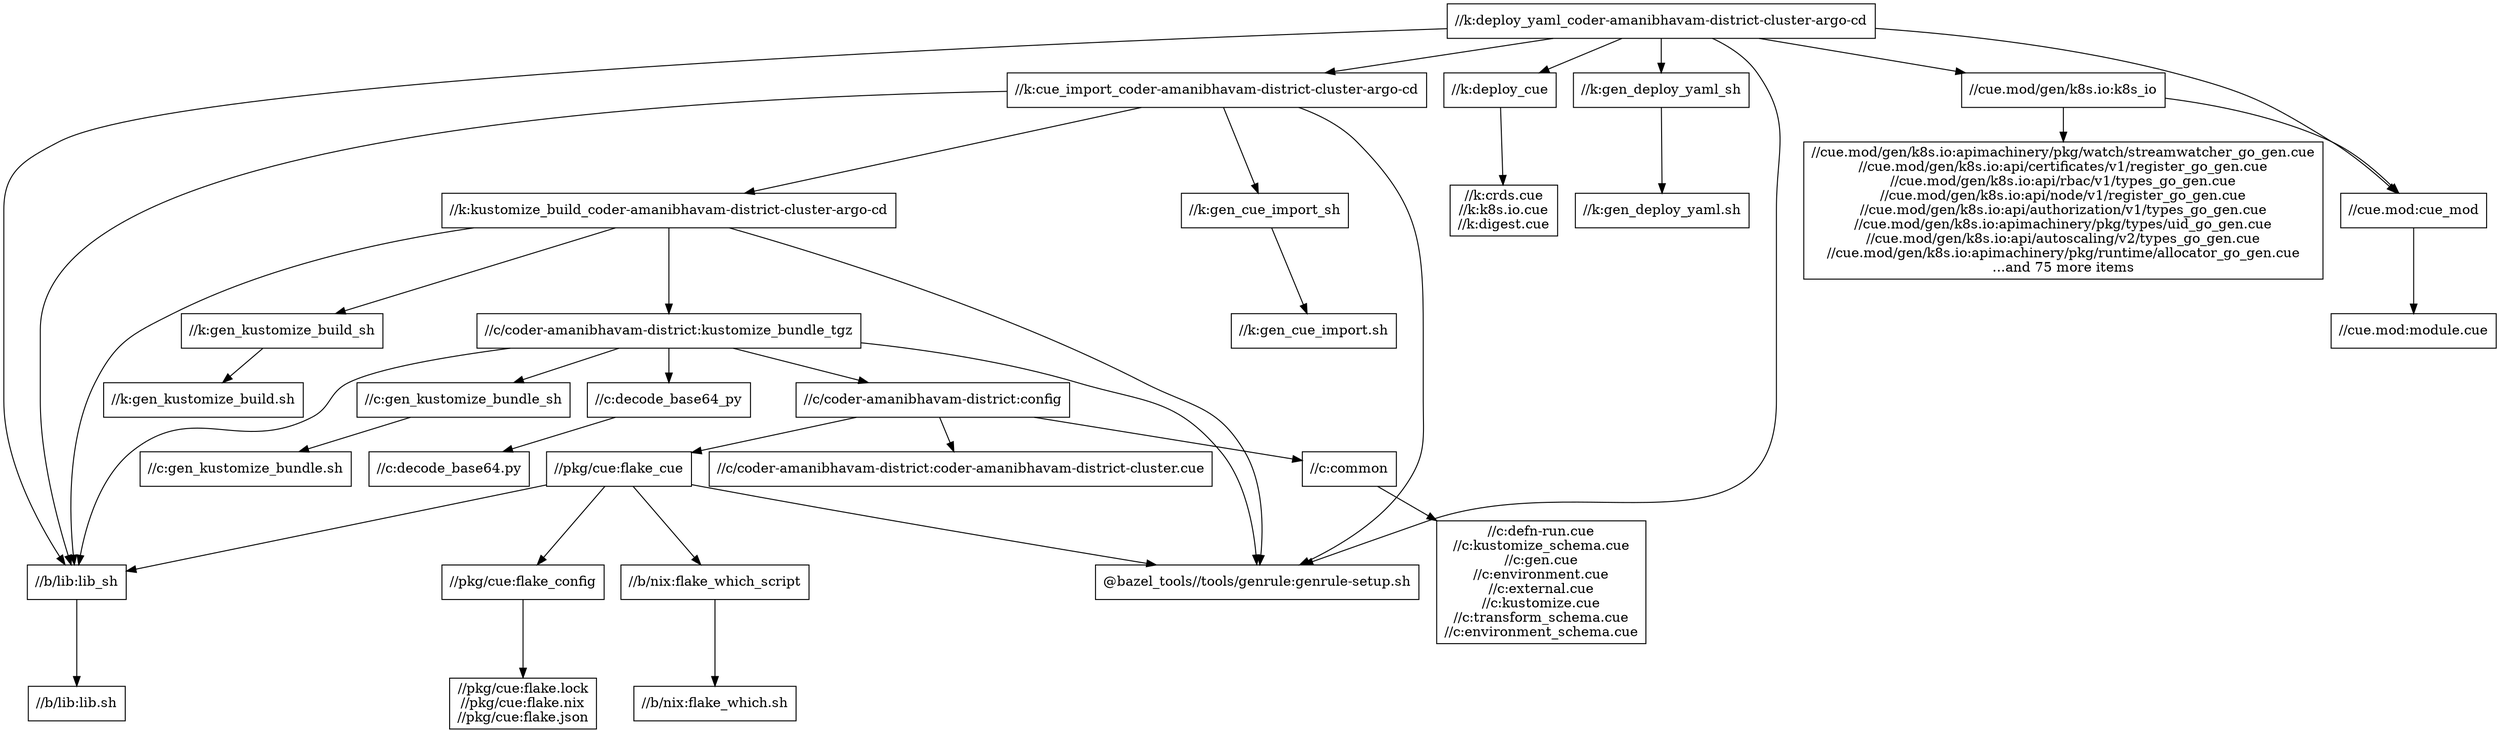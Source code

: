 digraph mygraph {
  node [shape=box];
  "//k:deploy_yaml_coder-amanibhavam-district-cluster-argo-cd"
  "//k:deploy_yaml_coder-amanibhavam-district-cluster-argo-cd" -> "//k:cue_import_coder-amanibhavam-district-cluster-argo-cd"
  "//k:deploy_yaml_coder-amanibhavam-district-cluster-argo-cd" -> "//k:deploy_cue"
  "//k:deploy_yaml_coder-amanibhavam-district-cluster-argo-cd" -> "//k:gen_deploy_yaml_sh"
  "//k:deploy_yaml_coder-amanibhavam-district-cluster-argo-cd" -> "//cue.mod:cue_mod"
  "//k:deploy_yaml_coder-amanibhavam-district-cluster-argo-cd" -> "//cue.mod/gen/k8s.io:k8s_io"
  "//k:deploy_yaml_coder-amanibhavam-district-cluster-argo-cd" -> "//b/lib:lib_sh"
  "//k:deploy_yaml_coder-amanibhavam-district-cluster-argo-cd" -> "@bazel_tools//tools/genrule:genrule-setup.sh"
  "//k:deploy_cue"
  "//k:deploy_cue" -> "//k:crds.cue\n//k:k8s.io.cue\n//k:digest.cue"
  "//k:crds.cue\n//k:k8s.io.cue\n//k:digest.cue"
  "//k:gen_deploy_yaml_sh"
  "//k:gen_deploy_yaml_sh" -> "//k:gen_deploy_yaml.sh"
  "//k:gen_deploy_yaml.sh"
  "//k:cue_import_coder-amanibhavam-district-cluster-argo-cd"
  "//k:cue_import_coder-amanibhavam-district-cluster-argo-cd" -> "//k:kustomize_build_coder-amanibhavam-district-cluster-argo-cd"
  "//k:cue_import_coder-amanibhavam-district-cluster-argo-cd" -> "//k:gen_cue_import_sh"
  "//k:cue_import_coder-amanibhavam-district-cluster-argo-cd" -> "//b/lib:lib_sh"
  "//k:cue_import_coder-amanibhavam-district-cluster-argo-cd" -> "@bazel_tools//tools/genrule:genrule-setup.sh"
  "//k:gen_cue_import_sh"
  "//k:gen_cue_import_sh" -> "//k:gen_cue_import.sh"
  "//k:gen_cue_import.sh"
  "//k:kustomize_build_coder-amanibhavam-district-cluster-argo-cd"
  "//k:kustomize_build_coder-amanibhavam-district-cluster-argo-cd" -> "//k:gen_kustomize_build_sh"
  "//k:kustomize_build_coder-amanibhavam-district-cluster-argo-cd" -> "//c/coder-amanibhavam-district:kustomize_bundle_tgz"
  "//k:kustomize_build_coder-amanibhavam-district-cluster-argo-cd" -> "@bazel_tools//tools/genrule:genrule-setup.sh"
  "//k:kustomize_build_coder-amanibhavam-district-cluster-argo-cd" -> "//b/lib:lib_sh"
  "//c/coder-amanibhavam-district:kustomize_bundle_tgz"
  "//c/coder-amanibhavam-district:kustomize_bundle_tgz" -> "//c/coder-amanibhavam-district:config"
  "//c/coder-amanibhavam-district:kustomize_bundle_tgz" -> "@bazel_tools//tools/genrule:genrule-setup.sh"
  "//c/coder-amanibhavam-district:kustomize_bundle_tgz" -> "//c:gen_kustomize_bundle_sh"
  "//c/coder-amanibhavam-district:kustomize_bundle_tgz" -> "//c:decode_base64_py"
  "//c/coder-amanibhavam-district:kustomize_bundle_tgz" -> "//b/lib:lib_sh"
  "//c:decode_base64_py"
  "//c:decode_base64_py" -> "//c:decode_base64.py"
  "//c:decode_base64.py"
  "//c:gen_kustomize_bundle_sh"
  "//c:gen_kustomize_bundle_sh" -> "//c:gen_kustomize_bundle.sh"
  "//c:gen_kustomize_bundle.sh"
  "//c/coder-amanibhavam-district:config"
  "//c/coder-amanibhavam-district:config" -> "//c/coder-amanibhavam-district:coder-amanibhavam-district-cluster.cue"
  "//c/coder-amanibhavam-district:config" -> "//c:common"
  "//c/coder-amanibhavam-district:config" -> "//pkg/cue:flake_cue"
  "//pkg/cue:flake_cue"
  "//pkg/cue:flake_cue" -> "//pkg/cue:flake_config"
  "//pkg/cue:flake_cue" -> "@bazel_tools//tools/genrule:genrule-setup.sh"
  "//pkg/cue:flake_cue" -> "//b/lib:lib_sh"
  "//pkg/cue:flake_cue" -> "//b/nix:flake_which_script"
  "//b/nix:flake_which_script"
  "//b/nix:flake_which_script" -> "//b/nix:flake_which.sh"
  "//b/nix:flake_which.sh"
  "@bazel_tools//tools/genrule:genrule-setup.sh"
  "//pkg/cue:flake_config"
  "//pkg/cue:flake_config" -> "//pkg/cue:flake.lock\n//pkg/cue:flake.nix\n//pkg/cue:flake.json"
  "//pkg/cue:flake.lock\n//pkg/cue:flake.nix\n//pkg/cue:flake.json"
  "//c/coder-amanibhavam-district:coder-amanibhavam-district-cluster.cue"
  "//k:gen_kustomize_build_sh"
  "//k:gen_kustomize_build_sh" -> "//k:gen_kustomize_build.sh"
  "//k:gen_kustomize_build.sh"
  "//cue.mod/gen/k8s.io:k8s_io"
  "//cue.mod/gen/k8s.io:k8s_io" -> "//cue.mod/gen/k8s.io:apimachinery/pkg/watch/streamwatcher_go_gen.cue\n//cue.mod/gen/k8s.io:api/certificates/v1/register_go_gen.cue\n//cue.mod/gen/k8s.io:api/rbac/v1/types_go_gen.cue\n//cue.mod/gen/k8s.io:api/node/v1/register_go_gen.cue\n//cue.mod/gen/k8s.io:api/authorization/v1/types_go_gen.cue\n//cue.mod/gen/k8s.io:apimachinery/pkg/types/uid_go_gen.cue\n//cue.mod/gen/k8s.io:api/autoscaling/v2/types_go_gen.cue\n//cue.mod/gen/k8s.io:apimachinery/pkg/runtime/allocator_go_gen.cue\n...and 75 more items"
  "//cue.mod/gen/k8s.io:k8s_io" -> "//cue.mod:cue_mod"
  "//cue.mod:cue_mod"
  "//cue.mod:cue_mod" -> "//cue.mod:module.cue"
  "//c:common"
  "//c:common" -> "//c:defn-run.cue\n//c:kustomize_schema.cue\n//c:gen.cue\n//c:environment.cue\n//c:external.cue\n//c:kustomize.cue\n//c:transform_schema.cue\n//c:environment_schema.cue"
  "//c:defn-run.cue\n//c:kustomize_schema.cue\n//c:gen.cue\n//c:environment.cue\n//c:external.cue\n//c:kustomize.cue\n//c:transform_schema.cue\n//c:environment_schema.cue"
  "//cue.mod:module.cue"
  "//b/lib:lib_sh"
  "//b/lib:lib_sh" -> "//b/lib:lib.sh"
  "//b/lib:lib.sh"
  "//cue.mod/gen/k8s.io:apimachinery/pkg/watch/streamwatcher_go_gen.cue\n//cue.mod/gen/k8s.io:api/certificates/v1/register_go_gen.cue\n//cue.mod/gen/k8s.io:api/rbac/v1/types_go_gen.cue\n//cue.mod/gen/k8s.io:api/node/v1/register_go_gen.cue\n//cue.mod/gen/k8s.io:api/authorization/v1/types_go_gen.cue\n//cue.mod/gen/k8s.io:apimachinery/pkg/types/uid_go_gen.cue\n//cue.mod/gen/k8s.io:api/autoscaling/v2/types_go_gen.cue\n//cue.mod/gen/k8s.io:apimachinery/pkg/runtime/allocator_go_gen.cue\n...and 75 more items"
}
